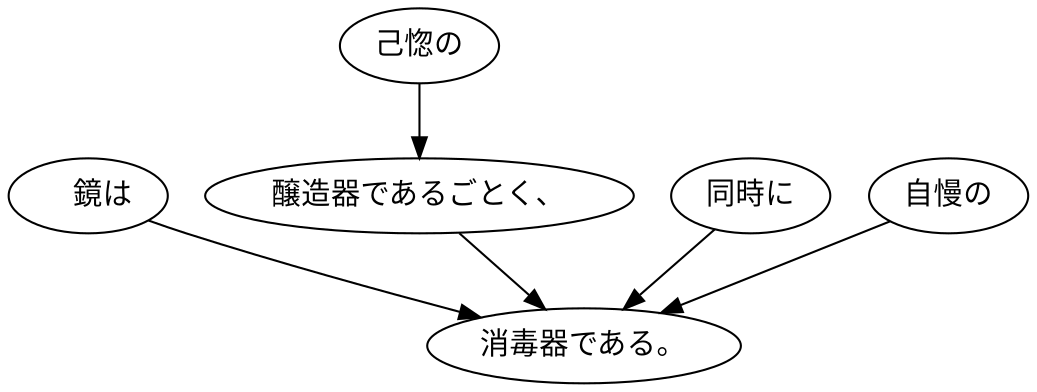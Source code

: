 digraph graph5710 {
	node0 [label="　鏡は"];
	node1 [label="己惚の"];
	node2 [label="醸造器であるごとく、"];
	node3 [label="同時に"];
	node4 [label="自慢の"];
	node5 [label="消毒器である。"];
	node0 -> node5;
	node1 -> node2;
	node2 -> node5;
	node3 -> node5;
	node4 -> node5;
}
